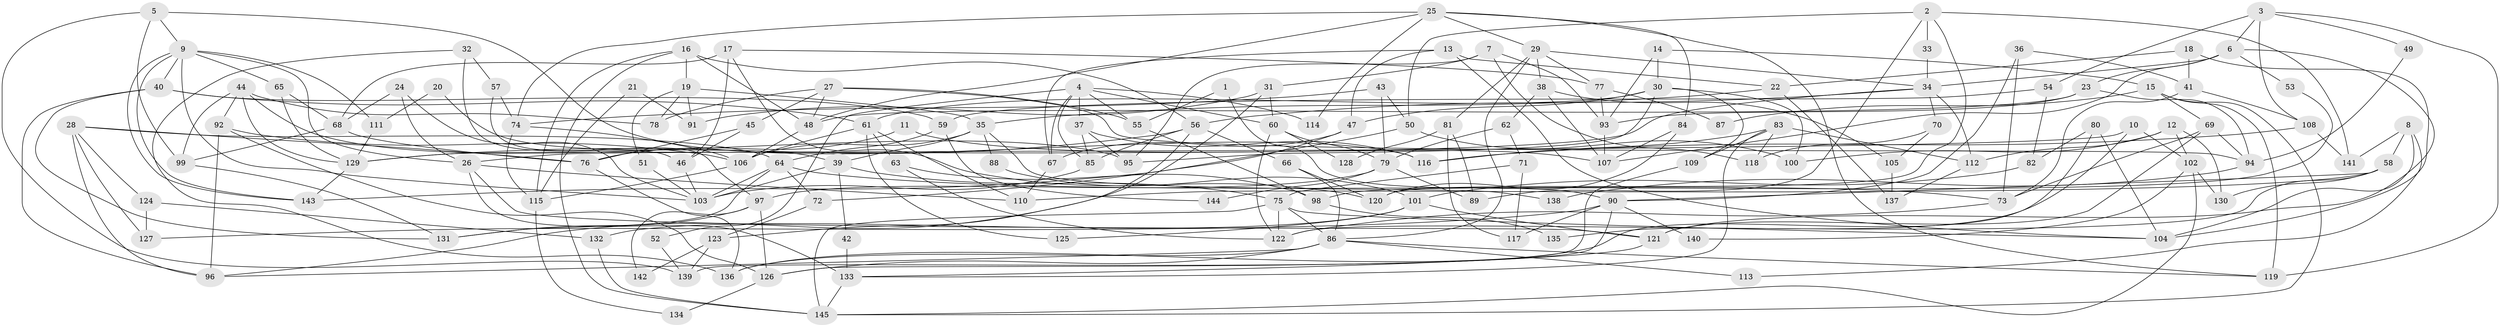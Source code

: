 // Generated by graph-tools (version 1.1) at 2025/01/03/09/25 03:01:58]
// undirected, 145 vertices, 290 edges
graph export_dot {
graph [start="1"]
  node [color=gray90,style=filled];
  1;
  2;
  3;
  4;
  5;
  6;
  7;
  8;
  9;
  10;
  11;
  12;
  13;
  14;
  15;
  16;
  17;
  18;
  19;
  20;
  21;
  22;
  23;
  24;
  25;
  26;
  27;
  28;
  29;
  30;
  31;
  32;
  33;
  34;
  35;
  36;
  37;
  38;
  39;
  40;
  41;
  42;
  43;
  44;
  45;
  46;
  47;
  48;
  49;
  50;
  51;
  52;
  53;
  54;
  55;
  56;
  57;
  58;
  59;
  60;
  61;
  62;
  63;
  64;
  65;
  66;
  67;
  68;
  69;
  70;
  71;
  72;
  73;
  74;
  75;
  76;
  77;
  78;
  79;
  80;
  81;
  82;
  83;
  84;
  85;
  86;
  87;
  88;
  89;
  90;
  91;
  92;
  93;
  94;
  95;
  96;
  97;
  98;
  99;
  100;
  101;
  102;
  103;
  104;
  105;
  106;
  107;
  108;
  109;
  110;
  111;
  112;
  113;
  114;
  115;
  116;
  117;
  118;
  119;
  120;
  121;
  122;
  123;
  124;
  125;
  126;
  127;
  128;
  129;
  130;
  131;
  132;
  133;
  134;
  135;
  136;
  137;
  138;
  139;
  140;
  141;
  142;
  143;
  144;
  145;
  1 -- 90;
  1 -- 55;
  2 -- 120;
  2 -- 141;
  2 -- 33;
  2 -- 50;
  2 -- 89;
  3 -- 119;
  3 -- 6;
  3 -- 49;
  3 -- 54;
  3 -- 108;
  4 -- 37;
  4 -- 85;
  4 -- 52;
  4 -- 55;
  4 -- 60;
  4 -- 67;
  4 -- 114;
  5 -- 139;
  5 -- 99;
  5 -- 9;
  5 -- 116;
  6 -- 34;
  6 -- 121;
  6 -- 23;
  6 -- 53;
  6 -- 107;
  7 -- 93;
  7 -- 31;
  7 -- 95;
  7 -- 118;
  8 -- 58;
  8 -- 104;
  8 -- 113;
  8 -- 141;
  9 -- 143;
  9 -- 143;
  9 -- 26;
  9 -- 40;
  9 -- 65;
  9 -- 103;
  9 -- 111;
  10 -- 102;
  10 -- 26;
  10 -- 135;
  11 -- 76;
  11 -- 107;
  12 -- 100;
  12 -- 112;
  12 -- 102;
  12 -- 130;
  13 -- 47;
  13 -- 67;
  13 -- 22;
  13 -- 104;
  14 -- 93;
  14 -- 15;
  14 -- 30;
  15 -- 145;
  15 -- 69;
  15 -- 87;
  15 -- 119;
  16 -- 19;
  16 -- 48;
  16 -- 56;
  16 -- 115;
  16 -- 145;
  17 -- 120;
  17 -- 46;
  17 -- 68;
  17 -- 77;
  18 -- 104;
  18 -- 22;
  18 -- 41;
  19 -- 35;
  19 -- 78;
  19 -- 51;
  19 -- 91;
  20 -- 111;
  20 -- 39;
  21 -- 91;
  21 -- 115;
  22 -- 35;
  22 -- 137;
  23 -- 93;
  23 -- 48;
  23 -- 94;
  24 -- 68;
  24 -- 103;
  24 -- 26;
  25 -- 119;
  25 -- 48;
  25 -- 29;
  25 -- 74;
  25 -- 84;
  25 -- 114;
  26 -- 110;
  26 -- 121;
  26 -- 133;
  27 -- 48;
  27 -- 94;
  27 -- 45;
  27 -- 55;
  27 -- 78;
  28 -- 76;
  28 -- 127;
  28 -- 64;
  28 -- 96;
  28 -- 124;
  29 -- 81;
  29 -- 34;
  29 -- 38;
  29 -- 77;
  29 -- 86;
  30 -- 95;
  30 -- 47;
  30 -- 61;
  30 -- 100;
  30 -- 109;
  31 -- 60;
  31 -- 96;
  31 -- 91;
  32 -- 57;
  32 -- 46;
  32 -- 136;
  33 -- 34;
  34 -- 56;
  34 -- 70;
  34 -- 112;
  34 -- 129;
  35 -- 39;
  35 -- 106;
  35 -- 88;
  35 -- 138;
  36 -- 73;
  36 -- 90;
  36 -- 41;
  37 -- 95;
  37 -- 116;
  37 -- 85;
  38 -- 105;
  38 -- 62;
  38 -- 107;
  39 -- 75;
  39 -- 103;
  39 -- 42;
  40 -- 96;
  40 -- 59;
  40 -- 61;
  40 -- 131;
  41 -- 73;
  41 -- 108;
  42 -- 133;
  43 -- 50;
  43 -- 74;
  43 -- 79;
  44 -- 129;
  44 -- 92;
  44 -- 78;
  44 -- 95;
  44 -- 99;
  45 -- 76;
  45 -- 46;
  46 -- 103;
  47 -- 67;
  47 -- 72;
  48 -- 106;
  49 -- 94;
  50 -- 143;
  50 -- 100;
  51 -- 103;
  52 -- 139;
  53 -- 98;
  54 -- 59;
  54 -- 82;
  55 -- 98;
  56 -- 85;
  56 -- 66;
  56 -- 123;
  56 -- 129;
  57 -- 74;
  57 -- 97;
  58 -- 122;
  58 -- 110;
  58 -- 90;
  58 -- 130;
  59 -- 64;
  59 -- 144;
  60 -- 122;
  60 -- 79;
  60 -- 128;
  61 -- 63;
  61 -- 106;
  61 -- 110;
  61 -- 125;
  62 -- 79;
  62 -- 71;
  63 -- 122;
  63 -- 98;
  64 -- 131;
  64 -- 72;
  64 -- 73;
  64 -- 103;
  65 -- 129;
  65 -- 68;
  66 -- 86;
  66 -- 120;
  67 -- 110;
  68 -- 76;
  68 -- 99;
  69 -- 121;
  69 -- 73;
  69 -- 94;
  70 -- 118;
  70 -- 105;
  71 -- 75;
  71 -- 117;
  72 -- 123;
  73 -- 122;
  74 -- 115;
  74 -- 106;
  75 -- 145;
  75 -- 86;
  75 -- 104;
  75 -- 122;
  76 -- 136;
  77 -- 87;
  77 -- 93;
  79 -- 89;
  79 -- 97;
  79 -- 144;
  80 -- 104;
  80 -- 136;
  80 -- 82;
  81 -- 89;
  81 -- 117;
  81 -- 128;
  82 -- 101;
  83 -- 133;
  83 -- 116;
  83 -- 109;
  83 -- 112;
  83 -- 118;
  84 -- 107;
  84 -- 120;
  85 -- 103;
  86 -- 96;
  86 -- 113;
  86 -- 119;
  86 -- 126;
  86 -- 136;
  88 -- 101;
  90 -- 126;
  90 -- 117;
  90 -- 127;
  90 -- 140;
  92 -- 106;
  92 -- 126;
  92 -- 96;
  93 -- 107;
  94 -- 138;
  97 -- 131;
  97 -- 126;
  97 -- 142;
  98 -- 135;
  99 -- 131;
  101 -- 121;
  101 -- 125;
  101 -- 132;
  102 -- 130;
  102 -- 140;
  102 -- 145;
  105 -- 137;
  106 -- 115;
  108 -- 116;
  108 -- 141;
  109 -- 139;
  111 -- 129;
  112 -- 137;
  115 -- 134;
  121 -- 133;
  123 -- 139;
  123 -- 142;
  124 -- 132;
  124 -- 127;
  126 -- 134;
  129 -- 143;
  132 -- 145;
  133 -- 145;
}
